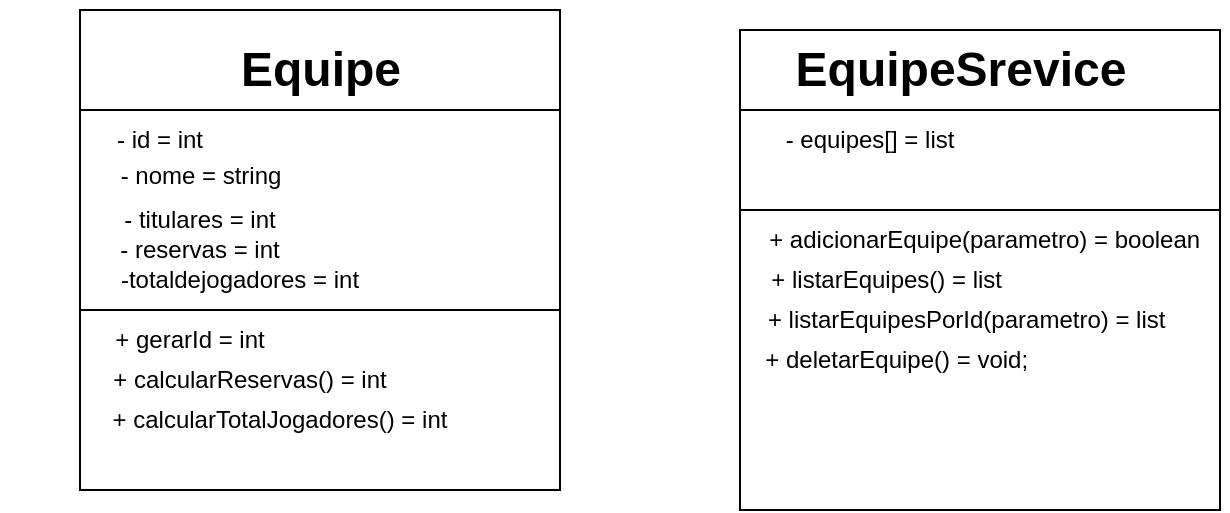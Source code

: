 <mxfile>
    <diagram id="-JTuTWUIMOA9GrEq_ndQ" name="Página-1">
        <mxGraphModel dx="833" dy="556" grid="1" gridSize="10" guides="1" tooltips="1" connect="1" arrows="1" fold="1" page="1" pageScale="1" pageWidth="827" pageHeight="1169" math="0" shadow="0">
            <root>
                <mxCell id="0"/>
                <mxCell id="1" parent="0"/>
                <mxCell id="2" value="" style="whiteSpace=wrap;html=1;aspect=fixed;" parent="1" vertex="1">
                    <mxGeometry x="80" y="40" width="240" height="240" as="geometry"/>
                </mxCell>
                <mxCell id="3" value="" style="rounded=0;whiteSpace=wrap;html=1;" parent="1" vertex="1">
                    <mxGeometry x="80" y="90" width="240" height="100" as="geometry"/>
                </mxCell>
                <mxCell id="4" value="" style="whiteSpace=wrap;html=1;aspect=fixed;" parent="1" vertex="1">
                    <mxGeometry x="410" y="50" width="240" height="240" as="geometry"/>
                </mxCell>
                <mxCell id="5" value="" style="rounded=0;whiteSpace=wrap;html=1;" parent="1" vertex="1">
                    <mxGeometry x="410" y="90" width="240" height="50" as="geometry"/>
                </mxCell>
                <mxCell id="8" value="Equipe" style="text;strokeColor=none;fillColor=none;html=1;fontSize=24;fontStyle=1;verticalAlign=middle;align=center;" parent="1" vertex="1">
                    <mxGeometry x="150" y="50" width="100" height="40" as="geometry"/>
                </mxCell>
                <mxCell id="9" value="EquipeSrevice" style="text;strokeColor=none;fillColor=none;html=1;fontSize=24;fontStyle=1;verticalAlign=middle;align=center;" parent="1" vertex="1">
                    <mxGeometry x="430" y="35" width="180" height="70" as="geometry"/>
                </mxCell>
                <mxCell id="11" value="- id = int" style="text;html=1;strokeColor=none;fillColor=none;align=center;verticalAlign=middle;whiteSpace=wrap;rounded=0;" parent="1" vertex="1">
                    <mxGeometry x="40" y="90" width="160" height="30" as="geometry"/>
                </mxCell>
                <mxCell id="12" value="- nome = string" style="text;html=1;strokeColor=none;fillColor=none;align=center;verticalAlign=middle;whiteSpace=wrap;rounded=0;" parent="1" vertex="1">
                    <mxGeometry x="47.5" y="100" width="185" height="45" as="geometry"/>
                </mxCell>
                <mxCell id="13" value="- titulares = int" style="text;html=1;strokeColor=none;fillColor=none;align=center;verticalAlign=middle;whiteSpace=wrap;rounded=0;" parent="1" vertex="1">
                    <mxGeometry x="75" y="130" width="130" height="30" as="geometry"/>
                </mxCell>
                <mxCell id="14" value="- reservas = int" style="text;html=1;strokeColor=none;fillColor=none;align=center;verticalAlign=middle;whiteSpace=wrap;rounded=0;" parent="1" vertex="1">
                    <mxGeometry x="80" y="145" width="120" height="30" as="geometry"/>
                </mxCell>
                <mxCell id="16" value="-totaldejogadores = int" style="text;html=1;strokeColor=none;fillColor=none;align=center;verticalAlign=middle;whiteSpace=wrap;rounded=0;" parent="1" vertex="1">
                    <mxGeometry x="80" y="160" width="160" height="30" as="geometry"/>
                </mxCell>
                <mxCell id="17" value="+ gerarId = int" style="text;html=1;strokeColor=none;fillColor=none;align=center;verticalAlign=middle;whiteSpace=wrap;rounded=0;" parent="1" vertex="1">
                    <mxGeometry x="60" y="190" width="150" height="30" as="geometry"/>
                </mxCell>
                <mxCell id="18" value="+ calcularReservas() = int" style="text;html=1;strokeColor=none;fillColor=none;align=center;verticalAlign=middle;whiteSpace=wrap;rounded=0;" parent="1" vertex="1">
                    <mxGeometry x="80" y="210" width="170" height="30" as="geometry"/>
                </mxCell>
                <mxCell id="19" value="+ calcularTotalJogadores() = int" style="text;html=1;strokeColor=none;fillColor=none;align=center;verticalAlign=middle;whiteSpace=wrap;rounded=0;" parent="1" vertex="1">
                    <mxGeometry x="80" y="230" width="200" height="30" as="geometry"/>
                </mxCell>
                <mxCell id="21" value="- equipes[] = list" style="text;html=1;strokeColor=none;fillColor=none;align=center;verticalAlign=middle;whiteSpace=wrap;rounded=0;" parent="1" vertex="1">
                    <mxGeometry x="400" y="90" width="150" height="30" as="geometry"/>
                </mxCell>
                <mxCell id="22" value="+ adicionarEquipe(parametro) = boolean&amp;nbsp;" style="text;html=1;strokeColor=none;fillColor=none;align=center;verticalAlign=middle;whiteSpace=wrap;rounded=0;" parent="1" vertex="1">
                    <mxGeometry x="414" y="140" width="240" height="30" as="geometry"/>
                </mxCell>
                <mxCell id="23" value="+ listarEquipes() = list&amp;nbsp;" style="text;html=1;strokeColor=none;fillColor=none;align=center;verticalAlign=middle;whiteSpace=wrap;rounded=0;" parent="1" vertex="1">
                    <mxGeometry x="380" y="160" width="210" height="30" as="geometry"/>
                </mxCell>
                <mxCell id="24" value="+ listarEquipesPorId(parametro) = list&amp;nbsp;" style="text;html=1;strokeColor=none;fillColor=none;align=center;verticalAlign=middle;whiteSpace=wrap;rounded=0;" parent="1" vertex="1">
                    <mxGeometry x="400" y="180" width="250" height="30" as="geometry"/>
                </mxCell>
                <mxCell id="25" value="+ deletarEquipe() = void;&amp;nbsp;" style="text;html=1;strokeColor=none;fillColor=none;align=center;verticalAlign=middle;whiteSpace=wrap;rounded=0;" vertex="1" parent="1">
                    <mxGeometry x="390" y="200" width="200" height="30" as="geometry"/>
                </mxCell>
            </root>
        </mxGraphModel>
    </diagram>
</mxfile>